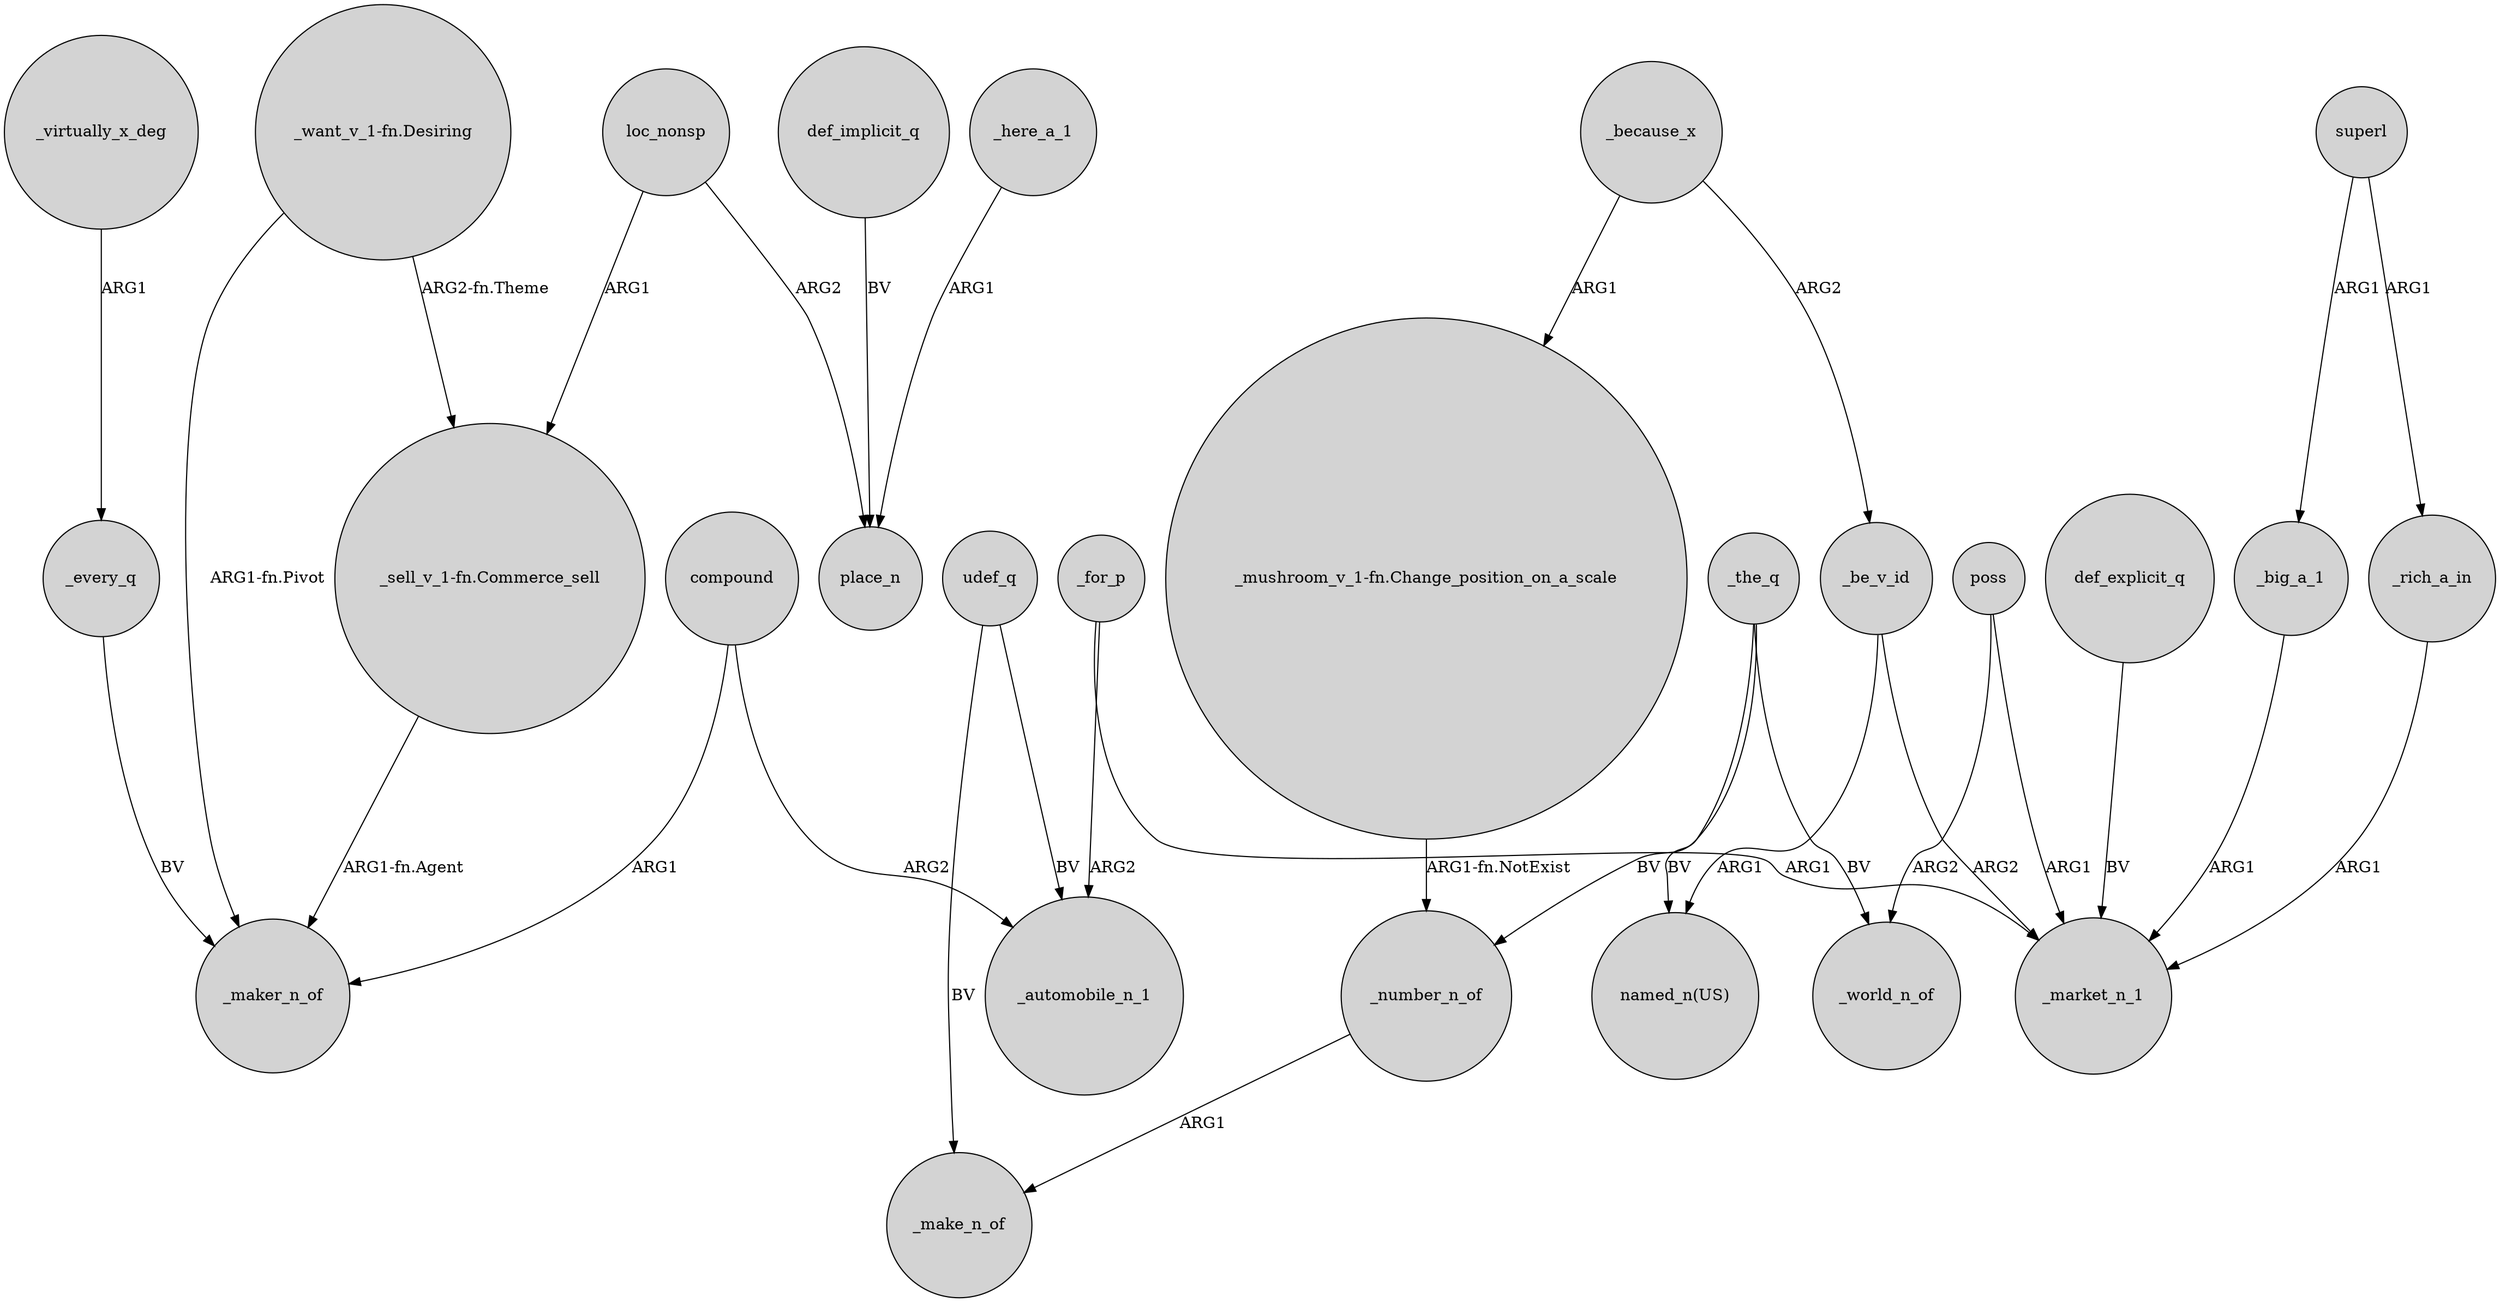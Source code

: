 digraph {
	node [shape=circle style=filled]
	_virtually_x_deg -> _every_q [label=ARG1]
	_here_a_1 -> place_n [label=ARG1]
	_be_v_id -> "named_n(US)" [label=ARG1]
	"_want_v_1-fn.Desiring" -> "_sell_v_1-fn.Commerce_sell" [label="ARG2-fn.Theme"]
	udef_q -> _automobile_n_1 [label=BV]
	_the_q -> _number_n_of [label=BV]
	compound -> _maker_n_of [label=ARG1]
	def_implicit_q -> place_n [label=BV]
	udef_q -> _make_n_of [label=BV]
	def_explicit_q -> _market_n_1 [label=BV]
	_for_p -> _market_n_1 [label=ARG1]
	_every_q -> _maker_n_of [label=BV]
	_the_q -> "named_n(US)" [label=BV]
	poss -> _market_n_1 [label=ARG1]
	"_mushroom_v_1-fn.Change_position_on_a_scale" -> _number_n_of [label="ARG1-fn.NotExist"]
	"_sell_v_1-fn.Commerce_sell" -> _maker_n_of [label="ARG1-fn.Agent"]
	_because_x -> "_mushroom_v_1-fn.Change_position_on_a_scale" [label=ARG1]
	_be_v_id -> _market_n_1 [label=ARG2]
	_rich_a_in -> _market_n_1 [label=ARG1]
	compound -> _automobile_n_1 [label=ARG2]
	_number_n_of -> _make_n_of [label=ARG1]
	_because_x -> _be_v_id [label=ARG2]
	_big_a_1 -> _market_n_1 [label=ARG1]
	"_want_v_1-fn.Desiring" -> _maker_n_of [label="ARG1-fn.Pivot"]
	loc_nonsp -> place_n [label=ARG2]
	superl -> _rich_a_in [label=ARG1]
	poss -> _world_n_of [label=ARG2]
	loc_nonsp -> "_sell_v_1-fn.Commerce_sell" [label=ARG1]
	superl -> _big_a_1 [label=ARG1]
	_the_q -> _world_n_of [label=BV]
	_for_p -> _automobile_n_1 [label=ARG2]
}
